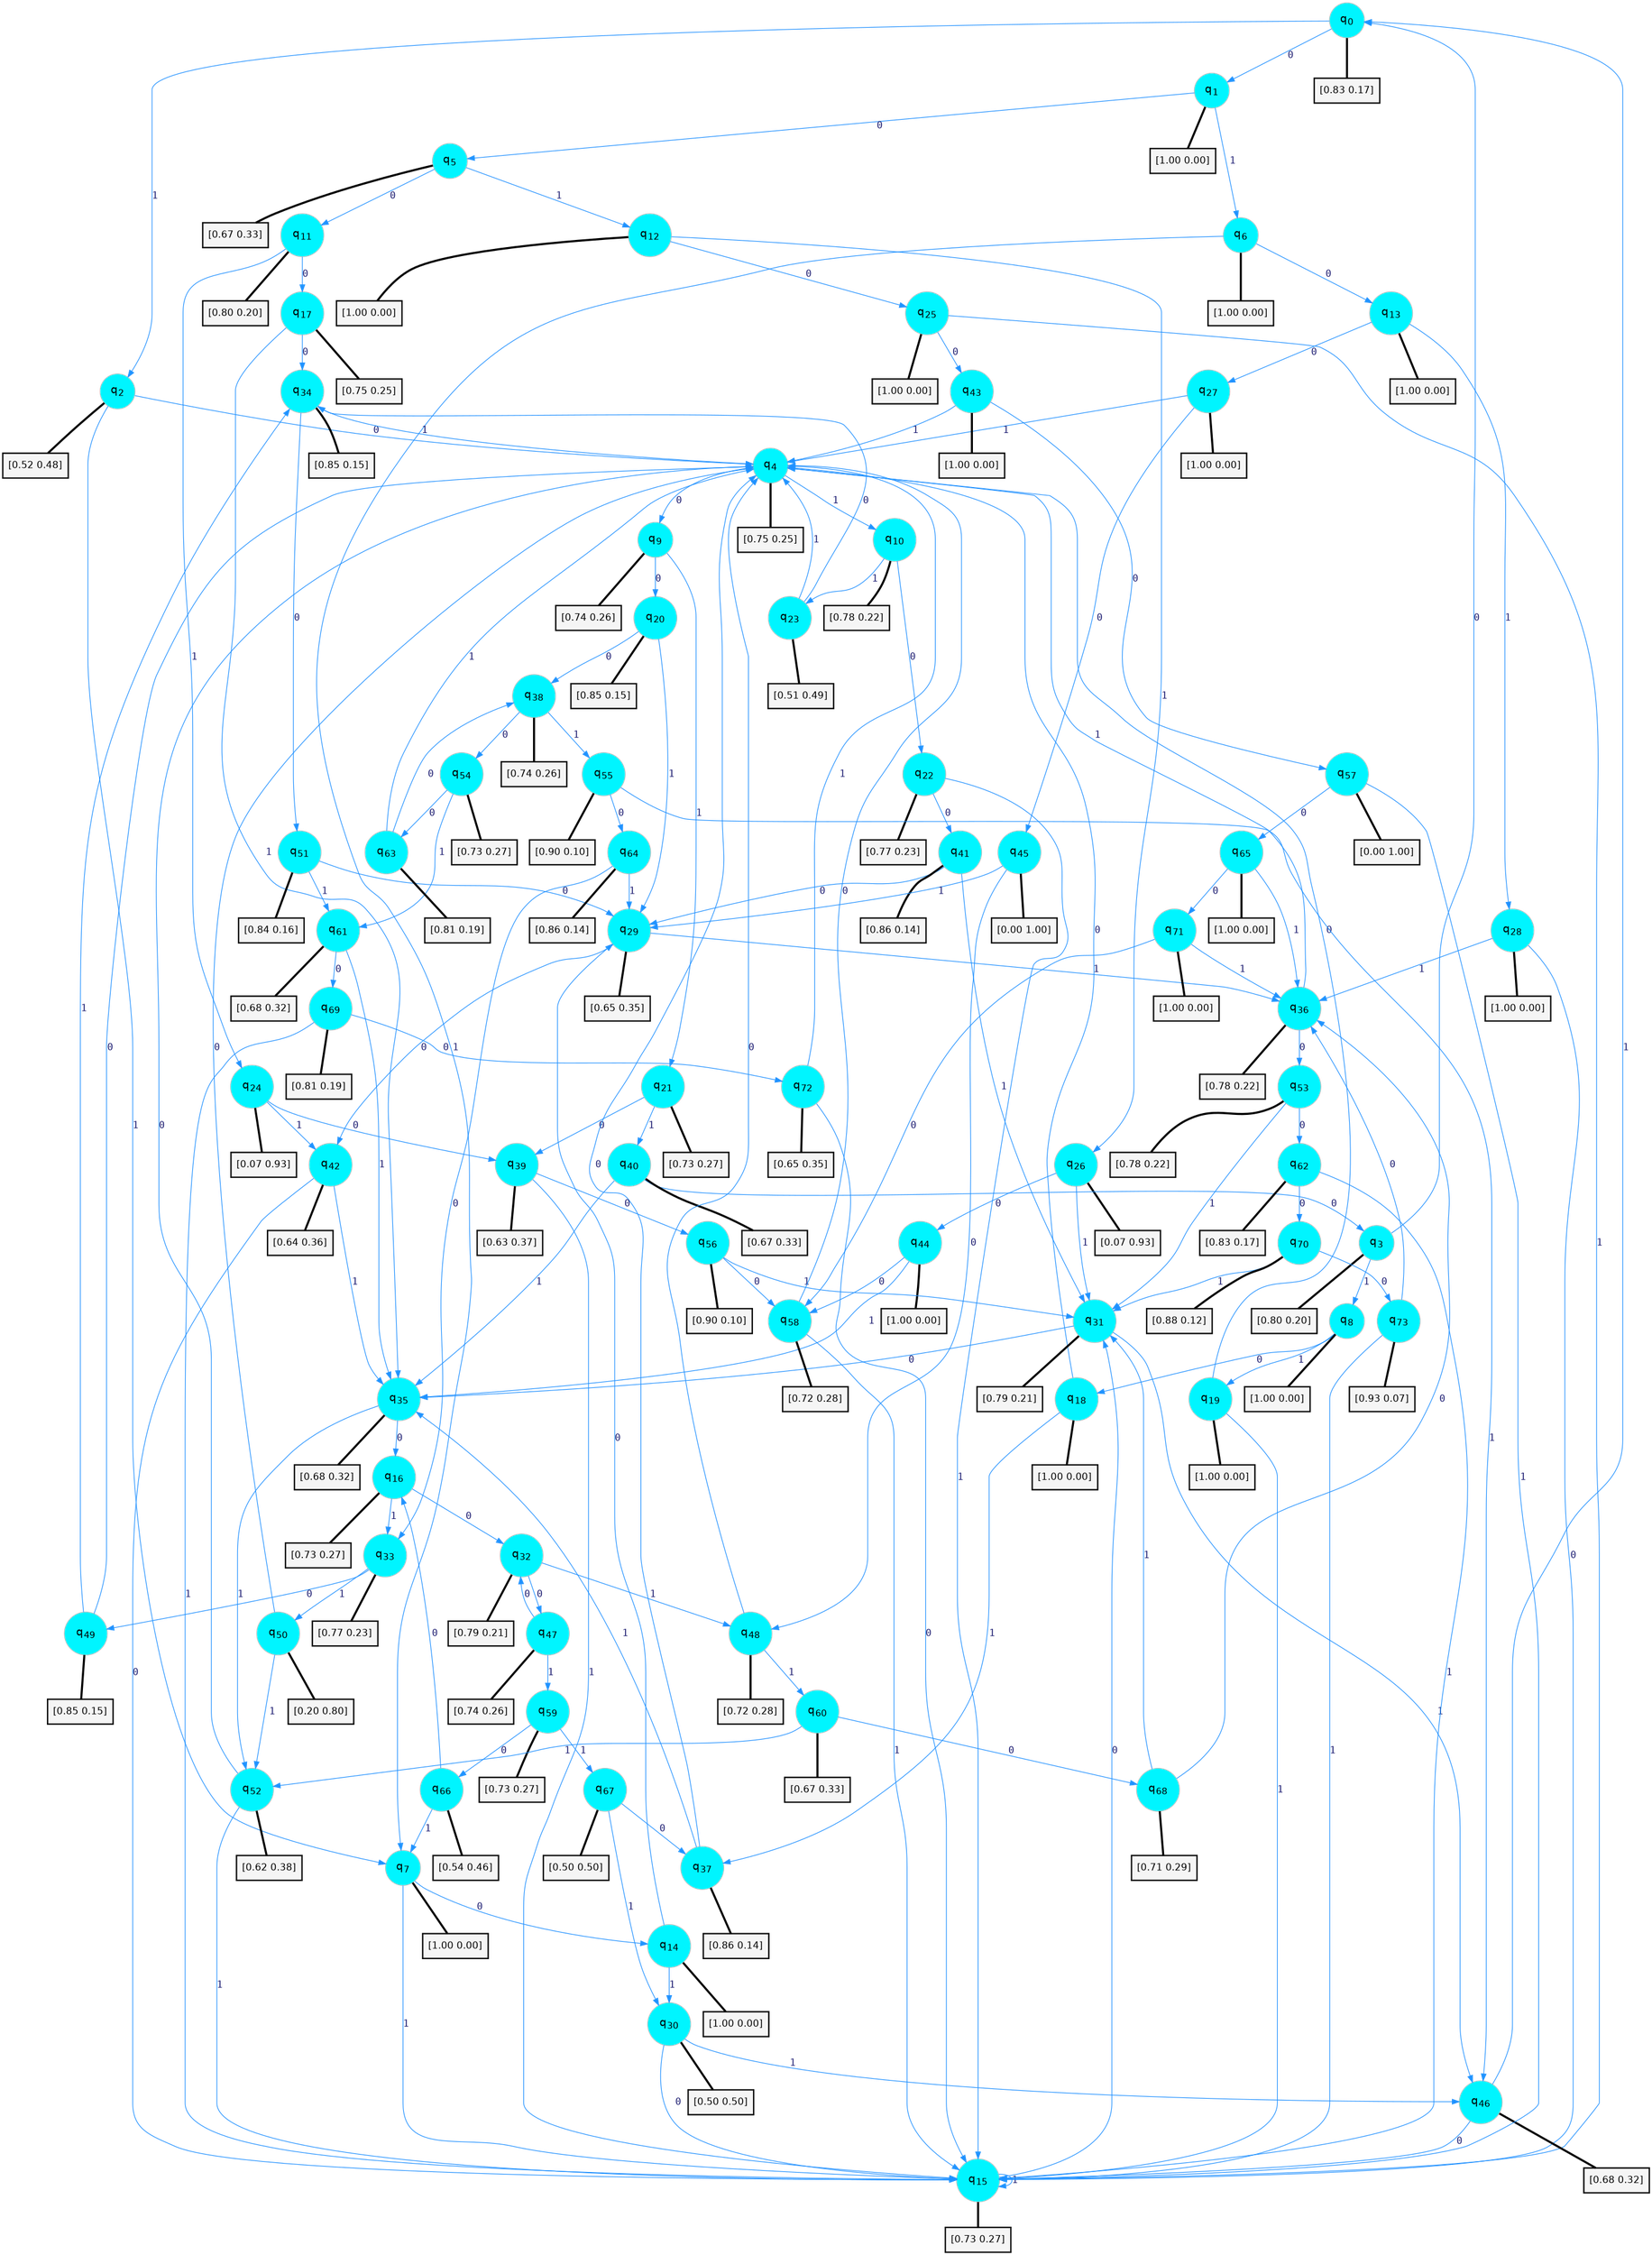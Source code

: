 digraph G {
graph [
bgcolor=transparent, dpi=300, rankdir=TD, size="40,25"];
node [
color=gray, fillcolor=turquoise1, fontcolor=black, fontname=Helvetica, fontsize=16, fontweight=bold, shape=circle, style=filled];
edge [
arrowsize=1, color=dodgerblue1, fontcolor=midnightblue, fontname=courier, fontweight=bold, penwidth=1, style=solid, weight=20];
0[label=<q<SUB>0</SUB>>];
1[label=<q<SUB>1</SUB>>];
2[label=<q<SUB>2</SUB>>];
3[label=<q<SUB>3</SUB>>];
4[label=<q<SUB>4</SUB>>];
5[label=<q<SUB>5</SUB>>];
6[label=<q<SUB>6</SUB>>];
7[label=<q<SUB>7</SUB>>];
8[label=<q<SUB>8</SUB>>];
9[label=<q<SUB>9</SUB>>];
10[label=<q<SUB>10</SUB>>];
11[label=<q<SUB>11</SUB>>];
12[label=<q<SUB>12</SUB>>];
13[label=<q<SUB>13</SUB>>];
14[label=<q<SUB>14</SUB>>];
15[label=<q<SUB>15</SUB>>];
16[label=<q<SUB>16</SUB>>];
17[label=<q<SUB>17</SUB>>];
18[label=<q<SUB>18</SUB>>];
19[label=<q<SUB>19</SUB>>];
20[label=<q<SUB>20</SUB>>];
21[label=<q<SUB>21</SUB>>];
22[label=<q<SUB>22</SUB>>];
23[label=<q<SUB>23</SUB>>];
24[label=<q<SUB>24</SUB>>];
25[label=<q<SUB>25</SUB>>];
26[label=<q<SUB>26</SUB>>];
27[label=<q<SUB>27</SUB>>];
28[label=<q<SUB>28</SUB>>];
29[label=<q<SUB>29</SUB>>];
30[label=<q<SUB>30</SUB>>];
31[label=<q<SUB>31</SUB>>];
32[label=<q<SUB>32</SUB>>];
33[label=<q<SUB>33</SUB>>];
34[label=<q<SUB>34</SUB>>];
35[label=<q<SUB>35</SUB>>];
36[label=<q<SUB>36</SUB>>];
37[label=<q<SUB>37</SUB>>];
38[label=<q<SUB>38</SUB>>];
39[label=<q<SUB>39</SUB>>];
40[label=<q<SUB>40</SUB>>];
41[label=<q<SUB>41</SUB>>];
42[label=<q<SUB>42</SUB>>];
43[label=<q<SUB>43</SUB>>];
44[label=<q<SUB>44</SUB>>];
45[label=<q<SUB>45</SUB>>];
46[label=<q<SUB>46</SUB>>];
47[label=<q<SUB>47</SUB>>];
48[label=<q<SUB>48</SUB>>];
49[label=<q<SUB>49</SUB>>];
50[label=<q<SUB>50</SUB>>];
51[label=<q<SUB>51</SUB>>];
52[label=<q<SUB>52</SUB>>];
53[label=<q<SUB>53</SUB>>];
54[label=<q<SUB>54</SUB>>];
55[label=<q<SUB>55</SUB>>];
56[label=<q<SUB>56</SUB>>];
57[label=<q<SUB>57</SUB>>];
58[label=<q<SUB>58</SUB>>];
59[label=<q<SUB>59</SUB>>];
60[label=<q<SUB>60</SUB>>];
61[label=<q<SUB>61</SUB>>];
62[label=<q<SUB>62</SUB>>];
63[label=<q<SUB>63</SUB>>];
64[label=<q<SUB>64</SUB>>];
65[label=<q<SUB>65</SUB>>];
66[label=<q<SUB>66</SUB>>];
67[label=<q<SUB>67</SUB>>];
68[label=<q<SUB>68</SUB>>];
69[label=<q<SUB>69</SUB>>];
70[label=<q<SUB>70</SUB>>];
71[label=<q<SUB>71</SUB>>];
72[label=<q<SUB>72</SUB>>];
73[label=<q<SUB>73</SUB>>];
74[label="[0.83 0.17]", shape=box,fontcolor=black, fontname=Helvetica, fontsize=14, penwidth=2, fillcolor=whitesmoke,color=black];
75[label="[1.00 0.00]", shape=box,fontcolor=black, fontname=Helvetica, fontsize=14, penwidth=2, fillcolor=whitesmoke,color=black];
76[label="[0.52 0.48]", shape=box,fontcolor=black, fontname=Helvetica, fontsize=14, penwidth=2, fillcolor=whitesmoke,color=black];
77[label="[0.80 0.20]", shape=box,fontcolor=black, fontname=Helvetica, fontsize=14, penwidth=2, fillcolor=whitesmoke,color=black];
78[label="[0.75 0.25]", shape=box,fontcolor=black, fontname=Helvetica, fontsize=14, penwidth=2, fillcolor=whitesmoke,color=black];
79[label="[0.67 0.33]", shape=box,fontcolor=black, fontname=Helvetica, fontsize=14, penwidth=2, fillcolor=whitesmoke,color=black];
80[label="[1.00 0.00]", shape=box,fontcolor=black, fontname=Helvetica, fontsize=14, penwidth=2, fillcolor=whitesmoke,color=black];
81[label="[1.00 0.00]", shape=box,fontcolor=black, fontname=Helvetica, fontsize=14, penwidth=2, fillcolor=whitesmoke,color=black];
82[label="[1.00 0.00]", shape=box,fontcolor=black, fontname=Helvetica, fontsize=14, penwidth=2, fillcolor=whitesmoke,color=black];
83[label="[0.74 0.26]", shape=box,fontcolor=black, fontname=Helvetica, fontsize=14, penwidth=2, fillcolor=whitesmoke,color=black];
84[label="[0.78 0.22]", shape=box,fontcolor=black, fontname=Helvetica, fontsize=14, penwidth=2, fillcolor=whitesmoke,color=black];
85[label="[0.80 0.20]", shape=box,fontcolor=black, fontname=Helvetica, fontsize=14, penwidth=2, fillcolor=whitesmoke,color=black];
86[label="[1.00 0.00]", shape=box,fontcolor=black, fontname=Helvetica, fontsize=14, penwidth=2, fillcolor=whitesmoke,color=black];
87[label="[1.00 0.00]", shape=box,fontcolor=black, fontname=Helvetica, fontsize=14, penwidth=2, fillcolor=whitesmoke,color=black];
88[label="[1.00 0.00]", shape=box,fontcolor=black, fontname=Helvetica, fontsize=14, penwidth=2, fillcolor=whitesmoke,color=black];
89[label="[0.73 0.27]", shape=box,fontcolor=black, fontname=Helvetica, fontsize=14, penwidth=2, fillcolor=whitesmoke,color=black];
90[label="[0.73 0.27]", shape=box,fontcolor=black, fontname=Helvetica, fontsize=14, penwidth=2, fillcolor=whitesmoke,color=black];
91[label="[0.75 0.25]", shape=box,fontcolor=black, fontname=Helvetica, fontsize=14, penwidth=2, fillcolor=whitesmoke,color=black];
92[label="[1.00 0.00]", shape=box,fontcolor=black, fontname=Helvetica, fontsize=14, penwidth=2, fillcolor=whitesmoke,color=black];
93[label="[1.00 0.00]", shape=box,fontcolor=black, fontname=Helvetica, fontsize=14, penwidth=2, fillcolor=whitesmoke,color=black];
94[label="[0.85 0.15]", shape=box,fontcolor=black, fontname=Helvetica, fontsize=14, penwidth=2, fillcolor=whitesmoke,color=black];
95[label="[0.73 0.27]", shape=box,fontcolor=black, fontname=Helvetica, fontsize=14, penwidth=2, fillcolor=whitesmoke,color=black];
96[label="[0.77 0.23]", shape=box,fontcolor=black, fontname=Helvetica, fontsize=14, penwidth=2, fillcolor=whitesmoke,color=black];
97[label="[0.51 0.49]", shape=box,fontcolor=black, fontname=Helvetica, fontsize=14, penwidth=2, fillcolor=whitesmoke,color=black];
98[label="[0.07 0.93]", shape=box,fontcolor=black, fontname=Helvetica, fontsize=14, penwidth=2, fillcolor=whitesmoke,color=black];
99[label="[1.00 0.00]", shape=box,fontcolor=black, fontname=Helvetica, fontsize=14, penwidth=2, fillcolor=whitesmoke,color=black];
100[label="[0.07 0.93]", shape=box,fontcolor=black, fontname=Helvetica, fontsize=14, penwidth=2, fillcolor=whitesmoke,color=black];
101[label="[1.00 0.00]", shape=box,fontcolor=black, fontname=Helvetica, fontsize=14, penwidth=2, fillcolor=whitesmoke,color=black];
102[label="[1.00 0.00]", shape=box,fontcolor=black, fontname=Helvetica, fontsize=14, penwidth=2, fillcolor=whitesmoke,color=black];
103[label="[0.65 0.35]", shape=box,fontcolor=black, fontname=Helvetica, fontsize=14, penwidth=2, fillcolor=whitesmoke,color=black];
104[label="[0.50 0.50]", shape=box,fontcolor=black, fontname=Helvetica, fontsize=14, penwidth=2, fillcolor=whitesmoke,color=black];
105[label="[0.79 0.21]", shape=box,fontcolor=black, fontname=Helvetica, fontsize=14, penwidth=2, fillcolor=whitesmoke,color=black];
106[label="[0.79 0.21]", shape=box,fontcolor=black, fontname=Helvetica, fontsize=14, penwidth=2, fillcolor=whitesmoke,color=black];
107[label="[0.77 0.23]", shape=box,fontcolor=black, fontname=Helvetica, fontsize=14, penwidth=2, fillcolor=whitesmoke,color=black];
108[label="[0.85 0.15]", shape=box,fontcolor=black, fontname=Helvetica, fontsize=14, penwidth=2, fillcolor=whitesmoke,color=black];
109[label="[0.68 0.32]", shape=box,fontcolor=black, fontname=Helvetica, fontsize=14, penwidth=2, fillcolor=whitesmoke,color=black];
110[label="[0.78 0.22]", shape=box,fontcolor=black, fontname=Helvetica, fontsize=14, penwidth=2, fillcolor=whitesmoke,color=black];
111[label="[0.86 0.14]", shape=box,fontcolor=black, fontname=Helvetica, fontsize=14, penwidth=2, fillcolor=whitesmoke,color=black];
112[label="[0.74 0.26]", shape=box,fontcolor=black, fontname=Helvetica, fontsize=14, penwidth=2, fillcolor=whitesmoke,color=black];
113[label="[0.63 0.37]", shape=box,fontcolor=black, fontname=Helvetica, fontsize=14, penwidth=2, fillcolor=whitesmoke,color=black];
114[label="[0.67 0.33]", shape=box,fontcolor=black, fontname=Helvetica, fontsize=14, penwidth=2, fillcolor=whitesmoke,color=black];
115[label="[0.86 0.14]", shape=box,fontcolor=black, fontname=Helvetica, fontsize=14, penwidth=2, fillcolor=whitesmoke,color=black];
116[label="[0.64 0.36]", shape=box,fontcolor=black, fontname=Helvetica, fontsize=14, penwidth=2, fillcolor=whitesmoke,color=black];
117[label="[1.00 0.00]", shape=box,fontcolor=black, fontname=Helvetica, fontsize=14, penwidth=2, fillcolor=whitesmoke,color=black];
118[label="[1.00 0.00]", shape=box,fontcolor=black, fontname=Helvetica, fontsize=14, penwidth=2, fillcolor=whitesmoke,color=black];
119[label="[0.00 1.00]", shape=box,fontcolor=black, fontname=Helvetica, fontsize=14, penwidth=2, fillcolor=whitesmoke,color=black];
120[label="[0.68 0.32]", shape=box,fontcolor=black, fontname=Helvetica, fontsize=14, penwidth=2, fillcolor=whitesmoke,color=black];
121[label="[0.74 0.26]", shape=box,fontcolor=black, fontname=Helvetica, fontsize=14, penwidth=2, fillcolor=whitesmoke,color=black];
122[label="[0.72 0.28]", shape=box,fontcolor=black, fontname=Helvetica, fontsize=14, penwidth=2, fillcolor=whitesmoke,color=black];
123[label="[0.85 0.15]", shape=box,fontcolor=black, fontname=Helvetica, fontsize=14, penwidth=2, fillcolor=whitesmoke,color=black];
124[label="[0.20 0.80]", shape=box,fontcolor=black, fontname=Helvetica, fontsize=14, penwidth=2, fillcolor=whitesmoke,color=black];
125[label="[0.84 0.16]", shape=box,fontcolor=black, fontname=Helvetica, fontsize=14, penwidth=2, fillcolor=whitesmoke,color=black];
126[label="[0.62 0.38]", shape=box,fontcolor=black, fontname=Helvetica, fontsize=14, penwidth=2, fillcolor=whitesmoke,color=black];
127[label="[0.78 0.22]", shape=box,fontcolor=black, fontname=Helvetica, fontsize=14, penwidth=2, fillcolor=whitesmoke,color=black];
128[label="[0.73 0.27]", shape=box,fontcolor=black, fontname=Helvetica, fontsize=14, penwidth=2, fillcolor=whitesmoke,color=black];
129[label="[0.90 0.10]", shape=box,fontcolor=black, fontname=Helvetica, fontsize=14, penwidth=2, fillcolor=whitesmoke,color=black];
130[label="[0.90 0.10]", shape=box,fontcolor=black, fontname=Helvetica, fontsize=14, penwidth=2, fillcolor=whitesmoke,color=black];
131[label="[0.00 1.00]", shape=box,fontcolor=black, fontname=Helvetica, fontsize=14, penwidth=2, fillcolor=whitesmoke,color=black];
132[label="[0.72 0.28]", shape=box,fontcolor=black, fontname=Helvetica, fontsize=14, penwidth=2, fillcolor=whitesmoke,color=black];
133[label="[0.73 0.27]", shape=box,fontcolor=black, fontname=Helvetica, fontsize=14, penwidth=2, fillcolor=whitesmoke,color=black];
134[label="[0.67 0.33]", shape=box,fontcolor=black, fontname=Helvetica, fontsize=14, penwidth=2, fillcolor=whitesmoke,color=black];
135[label="[0.68 0.32]", shape=box,fontcolor=black, fontname=Helvetica, fontsize=14, penwidth=2, fillcolor=whitesmoke,color=black];
136[label="[0.83 0.17]", shape=box,fontcolor=black, fontname=Helvetica, fontsize=14, penwidth=2, fillcolor=whitesmoke,color=black];
137[label="[0.81 0.19]", shape=box,fontcolor=black, fontname=Helvetica, fontsize=14, penwidth=2, fillcolor=whitesmoke,color=black];
138[label="[0.86 0.14]", shape=box,fontcolor=black, fontname=Helvetica, fontsize=14, penwidth=2, fillcolor=whitesmoke,color=black];
139[label="[1.00 0.00]", shape=box,fontcolor=black, fontname=Helvetica, fontsize=14, penwidth=2, fillcolor=whitesmoke,color=black];
140[label="[0.54 0.46]", shape=box,fontcolor=black, fontname=Helvetica, fontsize=14, penwidth=2, fillcolor=whitesmoke,color=black];
141[label="[0.50 0.50]", shape=box,fontcolor=black, fontname=Helvetica, fontsize=14, penwidth=2, fillcolor=whitesmoke,color=black];
142[label="[0.71 0.29]", shape=box,fontcolor=black, fontname=Helvetica, fontsize=14, penwidth=2, fillcolor=whitesmoke,color=black];
143[label="[0.81 0.19]", shape=box,fontcolor=black, fontname=Helvetica, fontsize=14, penwidth=2, fillcolor=whitesmoke,color=black];
144[label="[0.88 0.12]", shape=box,fontcolor=black, fontname=Helvetica, fontsize=14, penwidth=2, fillcolor=whitesmoke,color=black];
145[label="[1.00 0.00]", shape=box,fontcolor=black, fontname=Helvetica, fontsize=14, penwidth=2, fillcolor=whitesmoke,color=black];
146[label="[0.65 0.35]", shape=box,fontcolor=black, fontname=Helvetica, fontsize=14, penwidth=2, fillcolor=whitesmoke,color=black];
147[label="[0.93 0.07]", shape=box,fontcolor=black, fontname=Helvetica, fontsize=14, penwidth=2, fillcolor=whitesmoke,color=black];
0->1 [label=0];
0->2 [label=1];
0->74 [arrowhead=none, penwidth=3,color=black];
1->5 [label=0];
1->6 [label=1];
1->75 [arrowhead=none, penwidth=3,color=black];
2->4 [label=0];
2->7 [label=1];
2->76 [arrowhead=none, penwidth=3,color=black];
3->0 [label=0];
3->8 [label=1];
3->77 [arrowhead=none, penwidth=3,color=black];
4->9 [label=0];
4->10 [label=1];
4->78 [arrowhead=none, penwidth=3,color=black];
5->11 [label=0];
5->12 [label=1];
5->79 [arrowhead=none, penwidth=3,color=black];
6->13 [label=0];
6->7 [label=1];
6->80 [arrowhead=none, penwidth=3,color=black];
7->14 [label=0];
7->15 [label=1];
7->81 [arrowhead=none, penwidth=3,color=black];
8->18 [label=0];
8->19 [label=1];
8->82 [arrowhead=none, penwidth=3,color=black];
9->20 [label=0];
9->21 [label=1];
9->83 [arrowhead=none, penwidth=3,color=black];
10->22 [label=0];
10->23 [label=1];
10->84 [arrowhead=none, penwidth=3,color=black];
11->17 [label=0];
11->24 [label=1];
11->85 [arrowhead=none, penwidth=3,color=black];
12->25 [label=0];
12->26 [label=1];
12->86 [arrowhead=none, penwidth=3,color=black];
13->27 [label=0];
13->28 [label=1];
13->87 [arrowhead=none, penwidth=3,color=black];
14->29 [label=0];
14->30 [label=1];
14->88 [arrowhead=none, penwidth=3,color=black];
15->31 [label=0];
15->15 [label=1];
15->89 [arrowhead=none, penwidth=3,color=black];
16->32 [label=0];
16->33 [label=1];
16->90 [arrowhead=none, penwidth=3,color=black];
17->34 [label=0];
17->35 [label=1];
17->91 [arrowhead=none, penwidth=3,color=black];
18->4 [label=0];
18->37 [label=1];
18->92 [arrowhead=none, penwidth=3,color=black];
19->4 [label=0];
19->15 [label=1];
19->93 [arrowhead=none, penwidth=3,color=black];
20->38 [label=0];
20->29 [label=1];
20->94 [arrowhead=none, penwidth=3,color=black];
21->39 [label=0];
21->40 [label=1];
21->95 [arrowhead=none, penwidth=3,color=black];
22->41 [label=0];
22->15 [label=1];
22->96 [arrowhead=none, penwidth=3,color=black];
23->34 [label=0];
23->4 [label=1];
23->97 [arrowhead=none, penwidth=3,color=black];
24->39 [label=0];
24->42 [label=1];
24->98 [arrowhead=none, penwidth=3,color=black];
25->43 [label=0];
25->15 [label=1];
25->99 [arrowhead=none, penwidth=3,color=black];
26->44 [label=0];
26->31 [label=1];
26->100 [arrowhead=none, penwidth=3,color=black];
27->45 [label=0];
27->4 [label=1];
27->101 [arrowhead=none, penwidth=3,color=black];
28->15 [label=0];
28->36 [label=1];
28->102 [arrowhead=none, penwidth=3,color=black];
29->42 [label=0];
29->36 [label=1];
29->103 [arrowhead=none, penwidth=3,color=black];
30->15 [label=0];
30->46 [label=1];
30->104 [arrowhead=none, penwidth=3,color=black];
31->35 [label=0];
31->46 [label=1];
31->105 [arrowhead=none, penwidth=3,color=black];
32->47 [label=0];
32->48 [label=1];
32->106 [arrowhead=none, penwidth=3,color=black];
33->49 [label=0];
33->50 [label=1];
33->107 [arrowhead=none, penwidth=3,color=black];
34->51 [label=0];
34->4 [label=1];
34->108 [arrowhead=none, penwidth=3,color=black];
35->16 [label=0];
35->52 [label=1];
35->109 [arrowhead=none, penwidth=3,color=black];
36->53 [label=0];
36->4 [label=1];
36->110 [arrowhead=none, penwidth=3,color=black];
37->4 [label=0];
37->35 [label=1];
37->111 [arrowhead=none, penwidth=3,color=black];
38->54 [label=0];
38->55 [label=1];
38->112 [arrowhead=none, penwidth=3,color=black];
39->56 [label=0];
39->15 [label=1];
39->113 [arrowhead=none, penwidth=3,color=black];
40->3 [label=0];
40->35 [label=1];
40->114 [arrowhead=none, penwidth=3,color=black];
41->29 [label=0];
41->31 [label=1];
41->115 [arrowhead=none, penwidth=3,color=black];
42->15 [label=0];
42->35 [label=1];
42->116 [arrowhead=none, penwidth=3,color=black];
43->57 [label=0];
43->4 [label=1];
43->117 [arrowhead=none, penwidth=3,color=black];
44->58 [label=0];
44->35 [label=1];
44->118 [arrowhead=none, penwidth=3,color=black];
45->48 [label=0];
45->29 [label=1];
45->119 [arrowhead=none, penwidth=3,color=black];
46->15 [label=0];
46->0 [label=1];
46->120 [arrowhead=none, penwidth=3,color=black];
47->32 [label=0];
47->59 [label=1];
47->121 [arrowhead=none, penwidth=3,color=black];
48->4 [label=0];
48->60 [label=1];
48->122 [arrowhead=none, penwidth=3,color=black];
49->4 [label=0];
49->34 [label=1];
49->123 [arrowhead=none, penwidth=3,color=black];
50->4 [label=0];
50->52 [label=1];
50->124 [arrowhead=none, penwidth=3,color=black];
51->29 [label=0];
51->61 [label=1];
51->125 [arrowhead=none, penwidth=3,color=black];
52->4 [label=0];
52->15 [label=1];
52->126 [arrowhead=none, penwidth=3,color=black];
53->62 [label=0];
53->31 [label=1];
53->127 [arrowhead=none, penwidth=3,color=black];
54->63 [label=0];
54->61 [label=1];
54->128 [arrowhead=none, penwidth=3,color=black];
55->64 [label=0];
55->46 [label=1];
55->129 [arrowhead=none, penwidth=3,color=black];
56->58 [label=0];
56->31 [label=1];
56->130 [arrowhead=none, penwidth=3,color=black];
57->65 [label=0];
57->15 [label=1];
57->131 [arrowhead=none, penwidth=3,color=black];
58->4 [label=0];
58->15 [label=1];
58->132 [arrowhead=none, penwidth=3,color=black];
59->66 [label=0];
59->67 [label=1];
59->133 [arrowhead=none, penwidth=3,color=black];
60->68 [label=0];
60->52 [label=1];
60->134 [arrowhead=none, penwidth=3,color=black];
61->69 [label=0];
61->35 [label=1];
61->135 [arrowhead=none, penwidth=3,color=black];
62->70 [label=0];
62->15 [label=1];
62->136 [arrowhead=none, penwidth=3,color=black];
63->38 [label=0];
63->4 [label=1];
63->137 [arrowhead=none, penwidth=3,color=black];
64->33 [label=0];
64->29 [label=1];
64->138 [arrowhead=none, penwidth=3,color=black];
65->71 [label=0];
65->36 [label=1];
65->139 [arrowhead=none, penwidth=3,color=black];
66->16 [label=0];
66->7 [label=1];
66->140 [arrowhead=none, penwidth=3,color=black];
67->37 [label=0];
67->30 [label=1];
67->141 [arrowhead=none, penwidth=3,color=black];
68->36 [label=0];
68->31 [label=1];
68->142 [arrowhead=none, penwidth=3,color=black];
69->72 [label=0];
69->15 [label=1];
69->143 [arrowhead=none, penwidth=3,color=black];
70->73 [label=0];
70->31 [label=1];
70->144 [arrowhead=none, penwidth=3,color=black];
71->58 [label=0];
71->36 [label=1];
71->145 [arrowhead=none, penwidth=3,color=black];
72->15 [label=0];
72->4 [label=1];
72->146 [arrowhead=none, penwidth=3,color=black];
73->36 [label=0];
73->15 [label=1];
73->147 [arrowhead=none, penwidth=3,color=black];
}
